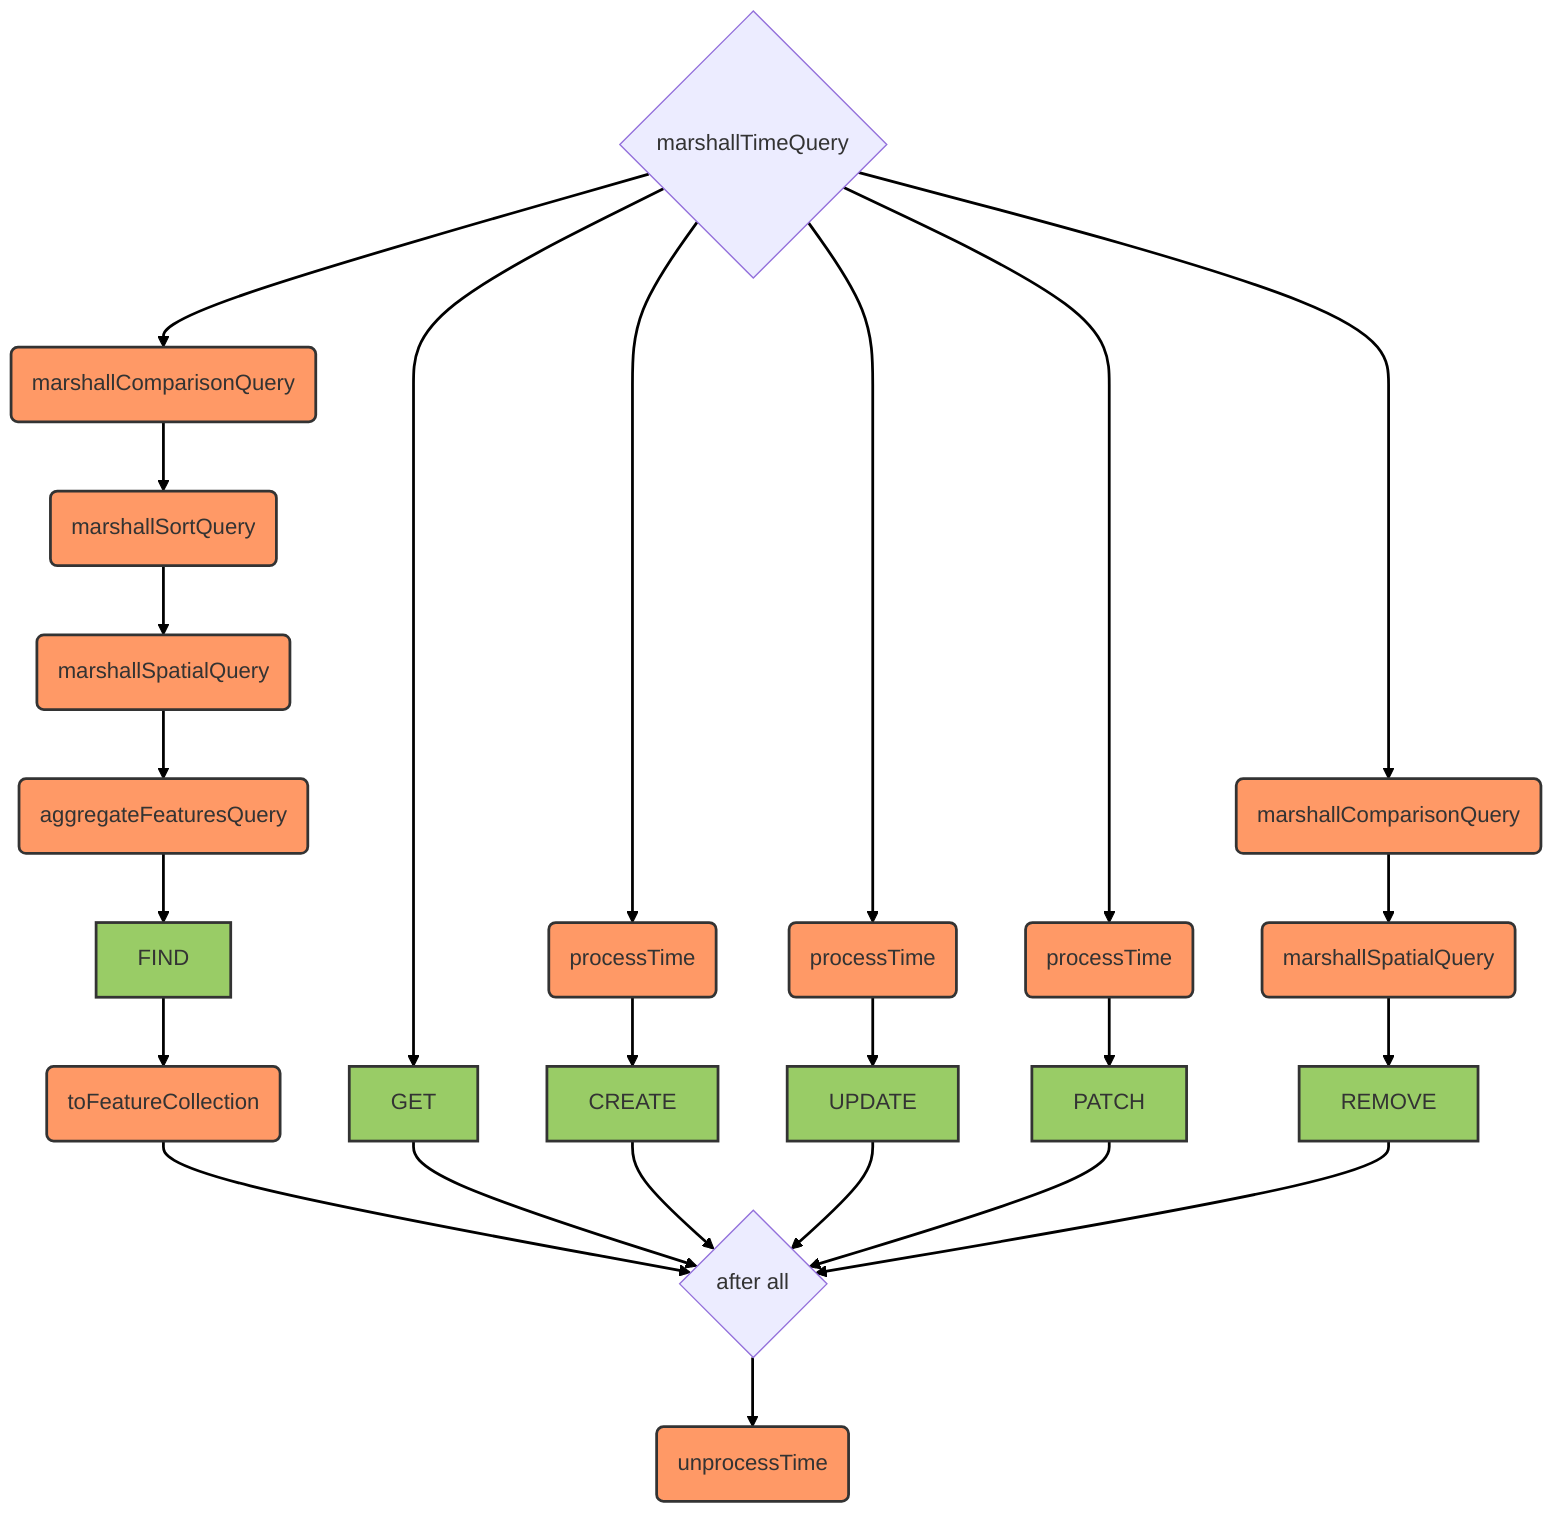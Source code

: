 graph TB
    beforeAll{marshallTimeQuery}
    
    afterAll{after all}
    afterAll --> hook1(unprocessTime)
    
    beforeAll --> hook2(marshallComparisonQuery)
    hook2 --> hook3(marshallSortQuery)
    hook3 --> hook4(marshallSpatialQuery)
    hook4 --> hook5(aggregateFeaturesQuery)
    hook5 --> FIND[FIND]
    FIND --> hook6(toFeatureCollection)
    hook6 --> afterAll

    beforeAll --> GET[GET]
    GET --> afterAll

    beforeAll --> hook7(processTime)
    hook7 --> CREATE[CREATE]
    CREATE --> afterAll

    beforeAll --> hook8(processTime)
    hook8 --> UPDATE[UPDATE]
    UPDATE --> afterAll

    beforeAll --> hook9(processTime)
    hook9 --> PATCH[PATCH]
    PATCH --> afterAll

    beforeAll --> hook10(marshallComparisonQuery)
    hook10 --> hook11(marshallSpatialQuery)
    hook11 --> REMOVE[REMOVE]
    REMOVE --> afterAll

    linkStyle default stroke-width:2px,fill:none,stroke:black
    classDef hookClass fill:#f96,stroke:#333,stroke-width:2px
    class hook1,hook2,hook3,hook4,hook5,hook6,hook7,hook8,hook9,hook10,hook11,hook12,hook13 hookClass
    classDef operationClass fill:#9c6,stroke:#333,stroke-width:2px
    class FIND,GET,CREATE,UPDATE,PATCH,REMOVE operationClass